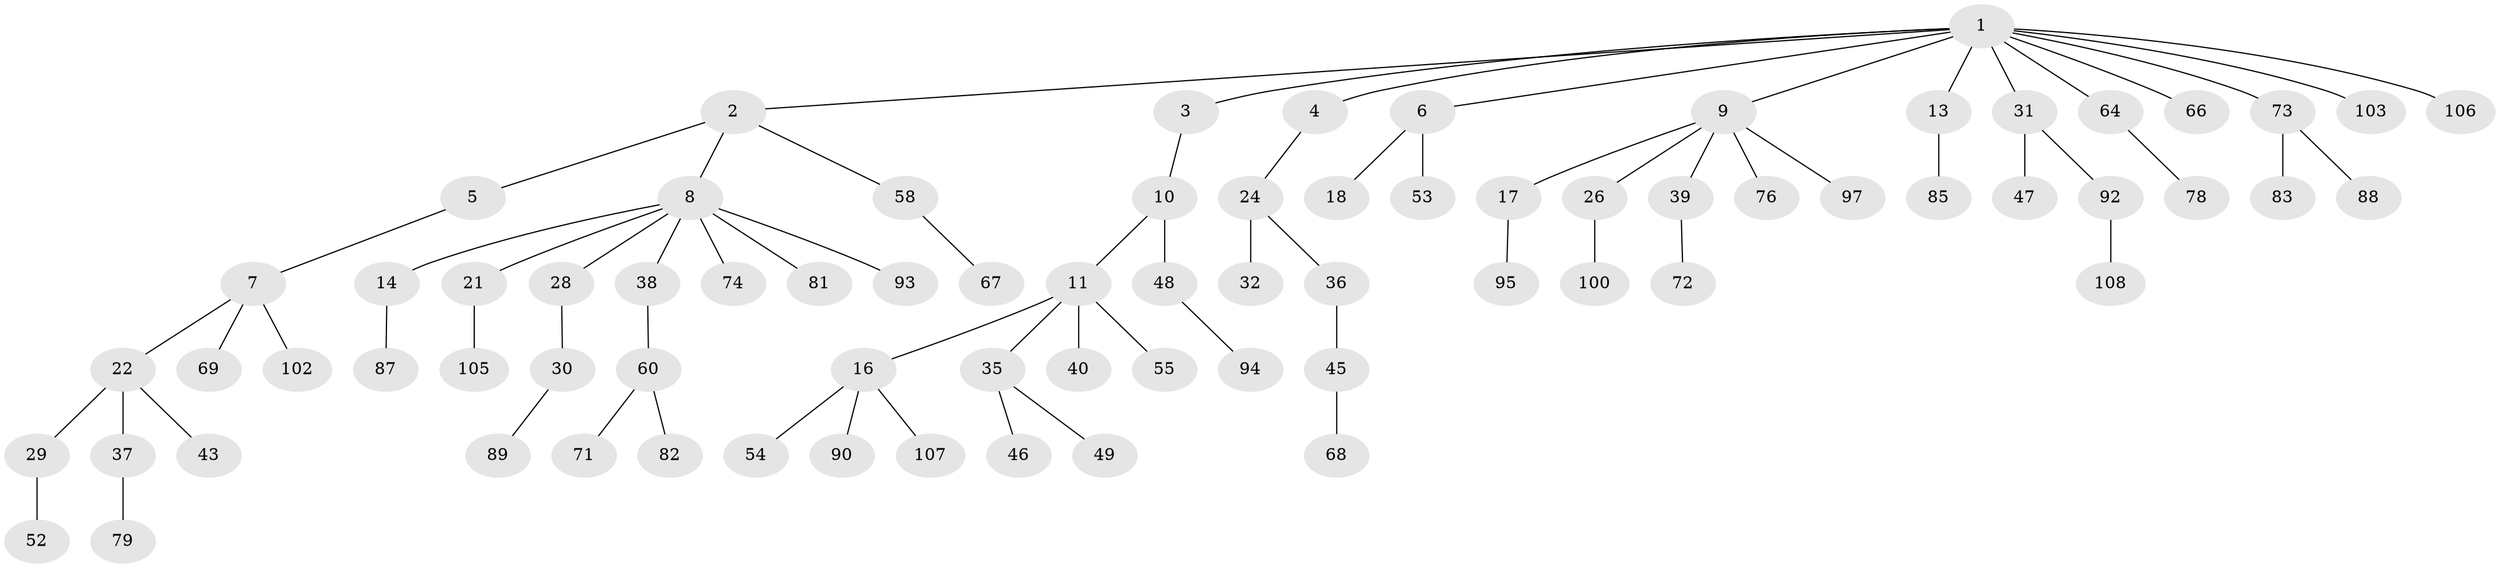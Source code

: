 // original degree distribution, {7: 0.018518518518518517, 5: 0.037037037037037035, 3: 0.14814814814814814, 2: 0.18518518518518517, 4: 0.06481481481481481, 6: 0.009259259259259259, 1: 0.5370370370370371}
// Generated by graph-tools (version 1.1) at 2025/11/02/27/25 16:11:27]
// undirected, 75 vertices, 74 edges
graph export_dot {
graph [start="1"]
  node [color=gray90,style=filled];
  1 [super="+15"];
  2 [super="+20"];
  3 [super="+19"];
  4 [super="+61"];
  5;
  6 [super="+44"];
  7 [super="+104"];
  8 [super="+23"];
  9 [super="+12"];
  10 [super="+65"];
  11 [super="+27"];
  13 [super="+42"];
  14 [super="+25"];
  16 [super="+34"];
  17 [super="+86"];
  18 [super="+50"];
  21;
  22 [super="+33"];
  24;
  26 [super="+59"];
  28;
  29 [super="+80"];
  30 [super="+51"];
  31;
  32;
  35 [super="+63"];
  36 [super="+41"];
  37 [super="+75"];
  38;
  39 [super="+99"];
  40;
  43;
  45 [super="+98"];
  46 [super="+57"];
  47 [super="+62"];
  48 [super="+56"];
  49;
  52;
  53;
  54;
  55;
  58;
  60 [super="+70"];
  64;
  66;
  67 [super="+91"];
  68 [super="+77"];
  69;
  71;
  72;
  73;
  74 [super="+101"];
  76;
  78 [super="+84"];
  79;
  81;
  82;
  83;
  85;
  87;
  88;
  89;
  90;
  92 [super="+96"];
  93;
  94;
  95;
  97;
  100;
  102;
  103;
  105;
  106;
  107;
  108;
  1 -- 2;
  1 -- 3;
  1 -- 4;
  1 -- 6;
  1 -- 9;
  1 -- 13;
  1 -- 64;
  1 -- 66;
  1 -- 103;
  1 -- 73;
  1 -- 106;
  1 -- 31;
  2 -- 5;
  2 -- 8;
  2 -- 58;
  3 -- 10;
  4 -- 24;
  5 -- 7;
  6 -- 18;
  6 -- 53;
  7 -- 22;
  7 -- 69;
  7 -- 102;
  8 -- 14;
  8 -- 21;
  8 -- 28;
  8 -- 74;
  8 -- 81;
  8 -- 93;
  8 -- 38;
  9 -- 17;
  9 -- 76;
  9 -- 26;
  9 -- 97;
  9 -- 39;
  10 -- 11;
  10 -- 48;
  11 -- 16;
  11 -- 35;
  11 -- 55;
  11 -- 40;
  13 -- 85;
  14 -- 87;
  16 -- 54;
  16 -- 90;
  16 -- 107;
  17 -- 95;
  21 -- 105;
  22 -- 29;
  22 -- 37;
  22 -- 43;
  24 -- 32;
  24 -- 36;
  26 -- 100;
  28 -- 30;
  29 -- 52;
  30 -- 89;
  31 -- 47;
  31 -- 92;
  35 -- 46;
  35 -- 49;
  36 -- 45;
  37 -- 79;
  38 -- 60;
  39 -- 72;
  45 -- 68;
  48 -- 94;
  58 -- 67;
  60 -- 71;
  60 -- 82;
  64 -- 78;
  73 -- 83;
  73 -- 88;
  92 -- 108;
}
